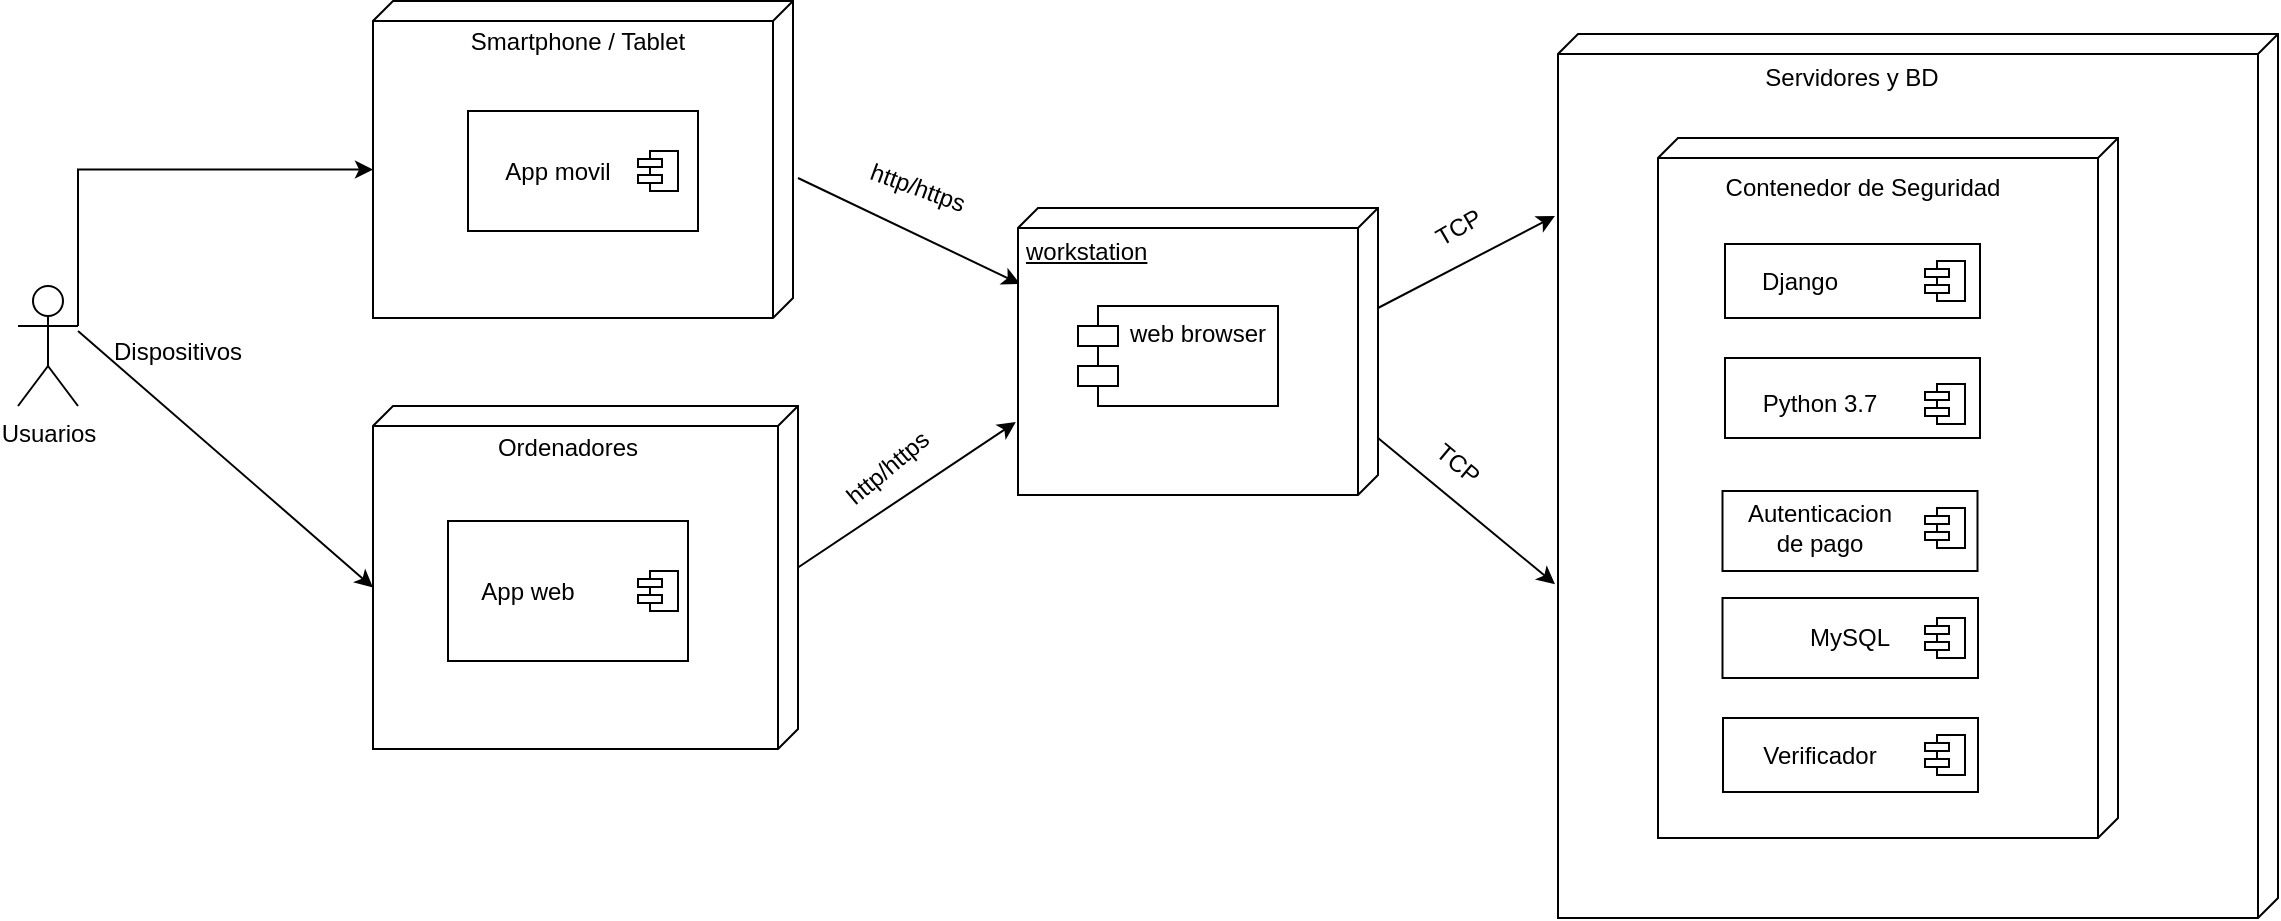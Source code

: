 <mxfile version="13.2.1" type="device" pages="2"><diagram name="Page-1" id="e7e014a7-5840-1c2e-5031-d8a46d1fe8dd"><mxGraphModel dx="1422" dy="713" grid="1" gridSize="10" guides="1" tooltips="1" connect="1" arrows="1" fold="1" page="1" pageScale="1" pageWidth="1169" pageHeight="826" background="#ffffff" math="0" shadow="0"><root><mxCell id="0"/><mxCell id="1" parent="0"/><mxCell id="4n8iBKtX86p5Bu-WDiYM-34" value="" style="verticalAlign=top;align=left;spacingTop=8;spacingLeft=2;spacingRight=12;shape=cube;size=10;direction=south;fontStyle=4;html=1;" vertex="1" parent="1"><mxGeometry x="820" y="208" width="360" height="442" as="geometry"/></mxCell><mxCell id="4n8iBKtX86p5Bu-WDiYM-35" value="" style="verticalAlign=top;align=left;spacingTop=8;spacingLeft=2;spacingRight=12;shape=cube;size=10;direction=south;fontStyle=4;html=1;" vertex="1" parent="1"><mxGeometry x="870" y="260" width="230" height="350" as="geometry"/></mxCell><mxCell id="4n8iBKtX86p5Bu-WDiYM-26" value="" style="verticalAlign=top;align=left;spacingTop=8;spacingLeft=2;spacingRight=12;shape=cube;size=10;direction=south;fontStyle=4;html=1;" vertex="1" parent="1"><mxGeometry x="227.5" y="394" width="212.5" height="171.5" as="geometry"/></mxCell><mxCell id="4n8iBKtX86p5Bu-WDiYM-23" value="" style="verticalAlign=top;align=left;spacingTop=8;spacingLeft=2;spacingRight=12;shape=cube;size=10;direction=south;fontStyle=4;html=1;" vertex="1" parent="1"><mxGeometry x="227.5" y="191.5" width="210" height="158.5" as="geometry"/></mxCell><mxCell id="jtuZ5SES5FzByryKeqmU-42" value="" style="rounded=0;whiteSpace=wrap;html=1;" parent="1" vertex="1"><mxGeometry x="275" y="246.5" width="115" height="60" as="geometry"/></mxCell><mxCell id="jtuZ5SES5FzByryKeqmU-43" value="Smartphone / Tablet" style="text;html=1;strokeColor=none;fillColor=none;align=center;verticalAlign=middle;whiteSpace=wrap;rounded=0;" parent="1" vertex="1"><mxGeometry x="265" y="201.5" width="130" height="20" as="geometry"/></mxCell><mxCell id="jtuZ5SES5FzByryKeqmU-44" value="App movil" style="text;html=1;strokeColor=none;fillColor=none;align=center;verticalAlign=middle;whiteSpace=wrap;rounded=0;" parent="1" vertex="1"><mxGeometry x="280" y="266.5" width="80" height="20" as="geometry"/></mxCell><mxCell id="jtuZ5SES5FzByryKeqmU-45" value="" style="shape=module;align=left;spacingLeft=20;align=center;verticalAlign=top;jettyWidth=12;jettyHeight=4;" parent="1" vertex="1"><mxGeometry x="360" y="266.5" width="20" height="20" as="geometry"/></mxCell><mxCell id="jtuZ5SES5FzByryKeqmU-48" value="Servidores y BD" style="text;html=1;strokeColor=none;fillColor=none;align=center;verticalAlign=middle;whiteSpace=wrap;rounded=0;" parent="1" vertex="1"><mxGeometry x="902.25" y="220" width="130" height="20" as="geometry"/></mxCell><mxCell id="jtuZ5SES5FzByryKeqmU-50" value="Ordenadores" style="text;html=1;strokeColor=none;fillColor=none;align=center;verticalAlign=middle;whiteSpace=wrap;rounded=0;" parent="1" vertex="1"><mxGeometry x="260" y="404.5" width="130" height="20" as="geometry"/></mxCell><mxCell id="jtuZ5SES5FzByryKeqmU-51" value="" style="rounded=0;whiteSpace=wrap;html=1;" parent="1" vertex="1"><mxGeometry x="265" y="451.5" width="120" height="70" as="geometry"/></mxCell><mxCell id="jtuZ5SES5FzByryKeqmU-53" value="" style="shape=module;align=left;spacingLeft=20;align=center;verticalAlign=top;jettyWidth=12;jettyHeight=4;" parent="1" vertex="1"><mxGeometry x="360" y="476.5" width="20" height="20" as="geometry"/></mxCell><mxCell id="jtuZ5SES5FzByryKeqmU-54" value="App web" style="text;html=1;strokeColor=none;fillColor=none;align=center;verticalAlign=middle;whiteSpace=wrap;rounded=0;" parent="1" vertex="1"><mxGeometry x="265" y="476.5" width="80" height="20" as="geometry"/></mxCell><mxCell id="jtuZ5SES5FzByryKeqmU-57" value="TCP" style="text;html=1;strokeColor=none;fillColor=none;align=center;verticalAlign=middle;whiteSpace=wrap;rounded=0;rotation=40;" parent="1" vertex="1"><mxGeometry x="750" y="413" width="40" height="20" as="geometry"/></mxCell><mxCell id="jtuZ5SES5FzByryKeqmU-64" value="TCP" style="text;html=1;align=center;verticalAlign=middle;resizable=0;points=[];autosize=1;rotation=-30;" parent="1" vertex="1"><mxGeometry x="750" y="295" width="40" height="20" as="geometry"/></mxCell><mxCell id="jtuZ5SES5FzByryKeqmU-73" value="" style="rounded=0;whiteSpace=wrap;html=1;" parent="1" vertex="1"><mxGeometry x="903.5" y="313" width="127.5" height="37" as="geometry"/></mxCell><mxCell id="jtuZ5SES5FzByryKeqmU-71" value="Django" style="text;html=1;strokeColor=none;fillColor=none;align=center;verticalAlign=middle;whiteSpace=wrap;rounded=0;" parent="1" vertex="1"><mxGeometry x="921" y="321.5" width="40" height="20" as="geometry"/></mxCell><mxCell id="jtuZ5SES5FzByryKeqmU-75" value="" style="rounded=0;whiteSpace=wrap;html=1;" parent="1" vertex="1"><mxGeometry x="903.5" y="370" width="127.5" height="40" as="geometry"/></mxCell><mxCell id="jtuZ5SES5FzByryKeqmU-72" value="Python 3.7" style="text;html=1;strokeColor=none;fillColor=none;align=center;verticalAlign=middle;whiteSpace=wrap;rounded=0;" parent="1" vertex="1"><mxGeometry x="921" y="383" width="60" height="20" as="geometry"/></mxCell><mxCell id="jtuZ5SES5FzByryKeqmU-78" value="" style="shape=module;align=left;spacingLeft=20;align=center;verticalAlign=top;jettyWidth=12;jettyHeight=4;" parent="1" vertex="1"><mxGeometry x="1003.5" y="321.5" width="20" height="20" as="geometry"/></mxCell><mxCell id="jtuZ5SES5FzByryKeqmU-79" value="" style="shape=module;align=left;spacingLeft=20;align=center;verticalAlign=top;jettyWidth=12;jettyHeight=4;" parent="1" vertex="1"><mxGeometry x="1003.5" y="383" width="20" height="20" as="geometry"/></mxCell><mxCell id="jtuZ5SES5FzByryKeqmU-80" value="" style="rounded=0;whiteSpace=wrap;html=1;" parent="1" vertex="1"><mxGeometry x="902.25" y="436.5" width="127.5" height="40" as="geometry"/></mxCell><mxCell id="jtuZ5SES5FzByryKeqmU-81" value="" style="shape=module;align=left;spacingLeft=20;align=center;verticalAlign=top;jettyWidth=12;jettyHeight=4;" parent="1" vertex="1"><mxGeometry x="1003.5" y="445" width="20" height="20" as="geometry"/></mxCell><mxCell id="jtuZ5SES5FzByryKeqmU-82" value="Autenticacion de pago" style="text;html=1;strokeColor=none;fillColor=none;align=center;verticalAlign=middle;whiteSpace=wrap;rounded=0;" parent="1" vertex="1"><mxGeometry x="921" y="445" width="60" height="20" as="geometry"/></mxCell><mxCell id="jtuZ5SES5FzByryKeqmU-85" value="Contenedor de Seguridad" style="text;html=1;strokeColor=none;fillColor=none;align=center;verticalAlign=middle;whiteSpace=wrap;rounded=0;" parent="1" vertex="1"><mxGeometry x="864.5" y="275" width="215" height="20" as="geometry"/></mxCell><mxCell id="4n8iBKtX86p5Bu-WDiYM-28" style="edgeStyle=orthogonalEdgeStyle;rounded=0;orthogonalLoop=1;jettySize=auto;html=1;exitX=1;exitY=0.333;exitDx=0;exitDy=0;exitPerimeter=0;entryX=0;entryY=0;entryDx=84.25;entryDy=210;entryPerimeter=0;" edge="1" parent="1" source="4n8iBKtX86p5Bu-WDiYM-1" target="4n8iBKtX86p5Bu-WDiYM-23"><mxGeometry relative="1" as="geometry"><Array as="points"><mxPoint x="80" y="276"/></Array></mxGeometry></mxCell><mxCell id="4n8iBKtX86p5Bu-WDiYM-1" value="Usuarios" style="shape=umlActor;verticalLabelPosition=bottom;labelBackgroundColor=#ffffff;verticalAlign=top;html=1;outlineConnect=0;" vertex="1" parent="1"><mxGeometry x="50" y="334" width="30" height="60" as="geometry"/></mxCell><mxCell id="4n8iBKtX86p5Bu-WDiYM-9" value="Dispositivos" style="text;html=1;strokeColor=none;fillColor=none;align=center;verticalAlign=middle;whiteSpace=wrap;rounded=0;" vertex="1" parent="1"><mxGeometry x="110" y="356.75" width="40" height="20" as="geometry"/></mxCell><mxCell id="4n8iBKtX86p5Bu-WDiYM-12" value="" style="endArrow=classic;html=1;entryX=0.746;entryY=1.006;entryDx=0;entryDy=0;entryPerimeter=0;exitX=0;exitY=0;exitDx=80.75;exitDy=0;exitPerimeter=0;" edge="1" parent="1" source="4n8iBKtX86p5Bu-WDiYM-26" target="4n8iBKtX86p5Bu-WDiYM-15"><mxGeometry width="50" height="50" relative="1" as="geometry"><mxPoint x="440" y="520" as="sourcePoint"/><mxPoint x="550" y="425.75" as="targetPoint"/></mxGeometry></mxCell><mxCell id="4n8iBKtX86p5Bu-WDiYM-13" value="" style="endArrow=classic;html=1;entryX=0.265;entryY=0.994;entryDx=0;entryDy=0;entryPerimeter=0;" edge="1" parent="1" target="4n8iBKtX86p5Bu-WDiYM-15"><mxGeometry width="50" height="50" relative="1" as="geometry"><mxPoint x="440" y="280" as="sourcePoint"/><mxPoint x="550" y="317.25" as="targetPoint"/></mxGeometry></mxCell><mxCell id="4n8iBKtX86p5Bu-WDiYM-15" value="workstation" style="verticalAlign=top;align=left;spacingTop=8;spacingLeft=2;spacingRight=12;shape=cube;size=10;direction=south;fontStyle=4;html=1;" vertex="1" parent="1"><mxGeometry x="550" y="295" width="180" height="143.5" as="geometry"/></mxCell><mxCell id="4n8iBKtX86p5Bu-WDiYM-16" value="" style="endArrow=classic;html=1;entryX=0;entryY=0.25;entryDx=0;entryDy=0;" edge="1" parent="1"><mxGeometry width="50" height="50" relative="1" as="geometry"><mxPoint x="730" y="345" as="sourcePoint"/><mxPoint x="818.5" y="299" as="targetPoint"/><Array as="points"/></mxGeometry></mxCell><mxCell id="4n8iBKtX86p5Bu-WDiYM-19" value="" style="endArrow=classic;html=1;entryX=0;entryY=0.722;entryDx=0;entryDy=0;entryPerimeter=0;" edge="1" parent="1"><mxGeometry width="50" height="50" relative="1" as="geometry"><mxPoint x="730" y="410" as="sourcePoint"/><mxPoint x="818.5" y="483.08" as="targetPoint"/><Array as="points"/></mxGeometry></mxCell><mxCell id="4n8iBKtX86p5Bu-WDiYM-20" value="http/https" style="text;html=1;strokeColor=none;fillColor=none;align=center;verticalAlign=middle;whiteSpace=wrap;rounded=0;rotation=-40;" vertex="1" parent="1"><mxGeometry x="460" y="415" width="50" height="20" as="geometry"/></mxCell><mxCell id="4n8iBKtX86p5Bu-WDiYM-21" value="http/https" style="text;html=1;strokeColor=none;fillColor=none;align=center;verticalAlign=middle;whiteSpace=wrap;rounded=0;rotation=20;" vertex="1" parent="1"><mxGeometry x="470" y="275" width="60" height="20" as="geometry"/></mxCell><mxCell id="4n8iBKtX86p5Bu-WDiYM-29" value="" style="endArrow=classic;html=1;entryX=0;entryY=0;entryDx=90.75;entryDy=212.5;entryPerimeter=0;" edge="1" parent="1" target="4n8iBKtX86p5Bu-WDiYM-26"><mxGeometry width="50" height="50" relative="1" as="geometry"><mxPoint x="80" y="356.5" as="sourcePoint"/><mxPoint x="130" y="306.5" as="targetPoint"/></mxGeometry></mxCell><mxCell id="4n8iBKtX86p5Bu-WDiYM-30" value="web browser" style="shape=module;align=left;spacingLeft=20;align=center;verticalAlign=top;" vertex="1" parent="1"><mxGeometry x="580" y="344" width="100" height="50" as="geometry"/></mxCell><mxCell id="4n8iBKtX86p5Bu-WDiYM-32" value="MySQL" style="rounded=0;whiteSpace=wrap;html=1;" vertex="1" parent="1"><mxGeometry x="902.25" y="490" width="127.75" height="40" as="geometry"/></mxCell><mxCell id="4n8iBKtX86p5Bu-WDiYM-33" value="" style="shape=module;align=left;spacingLeft=20;align=center;verticalAlign=top;jettyWidth=12;jettyHeight=4;" vertex="1" parent="1"><mxGeometry x="1003.5" y="500" width="20" height="20" as="geometry"/></mxCell><mxCell id="4n8iBKtX86p5Bu-WDiYM-37" value="" style="rounded=0;whiteSpace=wrap;html=1;" vertex="1" parent="1"><mxGeometry x="902.5" y="550" width="127.5" height="37" as="geometry"/></mxCell><mxCell id="4n8iBKtX86p5Bu-WDiYM-38" value="" style="shape=module;align=left;spacingLeft=20;align=center;verticalAlign=top;jettyWidth=12;jettyHeight=4;" vertex="1" parent="1"><mxGeometry x="1003.5" y="558.5" width="20" height="20" as="geometry"/></mxCell><mxCell id="4n8iBKtX86p5Bu-WDiYM-39" value="Verificador" style="text;html=1;strokeColor=none;fillColor=none;align=center;verticalAlign=middle;whiteSpace=wrap;rounded=0;" vertex="1" parent="1"><mxGeometry x="931" y="558.5" width="40" height="20" as="geometry"/></mxCell></root></mxGraphModel></diagram><diagram id="OQk-qBH9Z3l2pK5af9I3" name="Page-2"><mxGraphModel dx="1422" dy="713" grid="1" gridSize="10" guides="1" tooltips="1" connect="1" arrows="1" fold="1" page="1" pageScale="1" pageWidth="827" pageHeight="1169" math="0" shadow="0"><root><mxCell id="3ID12b3v1HKvC1CyiWZv-0"/><mxCell id="3ID12b3v1HKvC1CyiWZv-1" parent="3ID12b3v1HKvC1CyiWZv-0"/><mxCell id="3ID12b3v1HKvC1CyiWZv-2" value="" style="shape=ext;double=1;whiteSpace=wrap;html=1;aspect=fixed;" vertex="1" parent="3ID12b3v1HKvC1CyiWZv-1"><mxGeometry x="374" y="180" width="80" height="80" as="geometry"/></mxCell></root></mxGraphModel></diagram></mxfile>